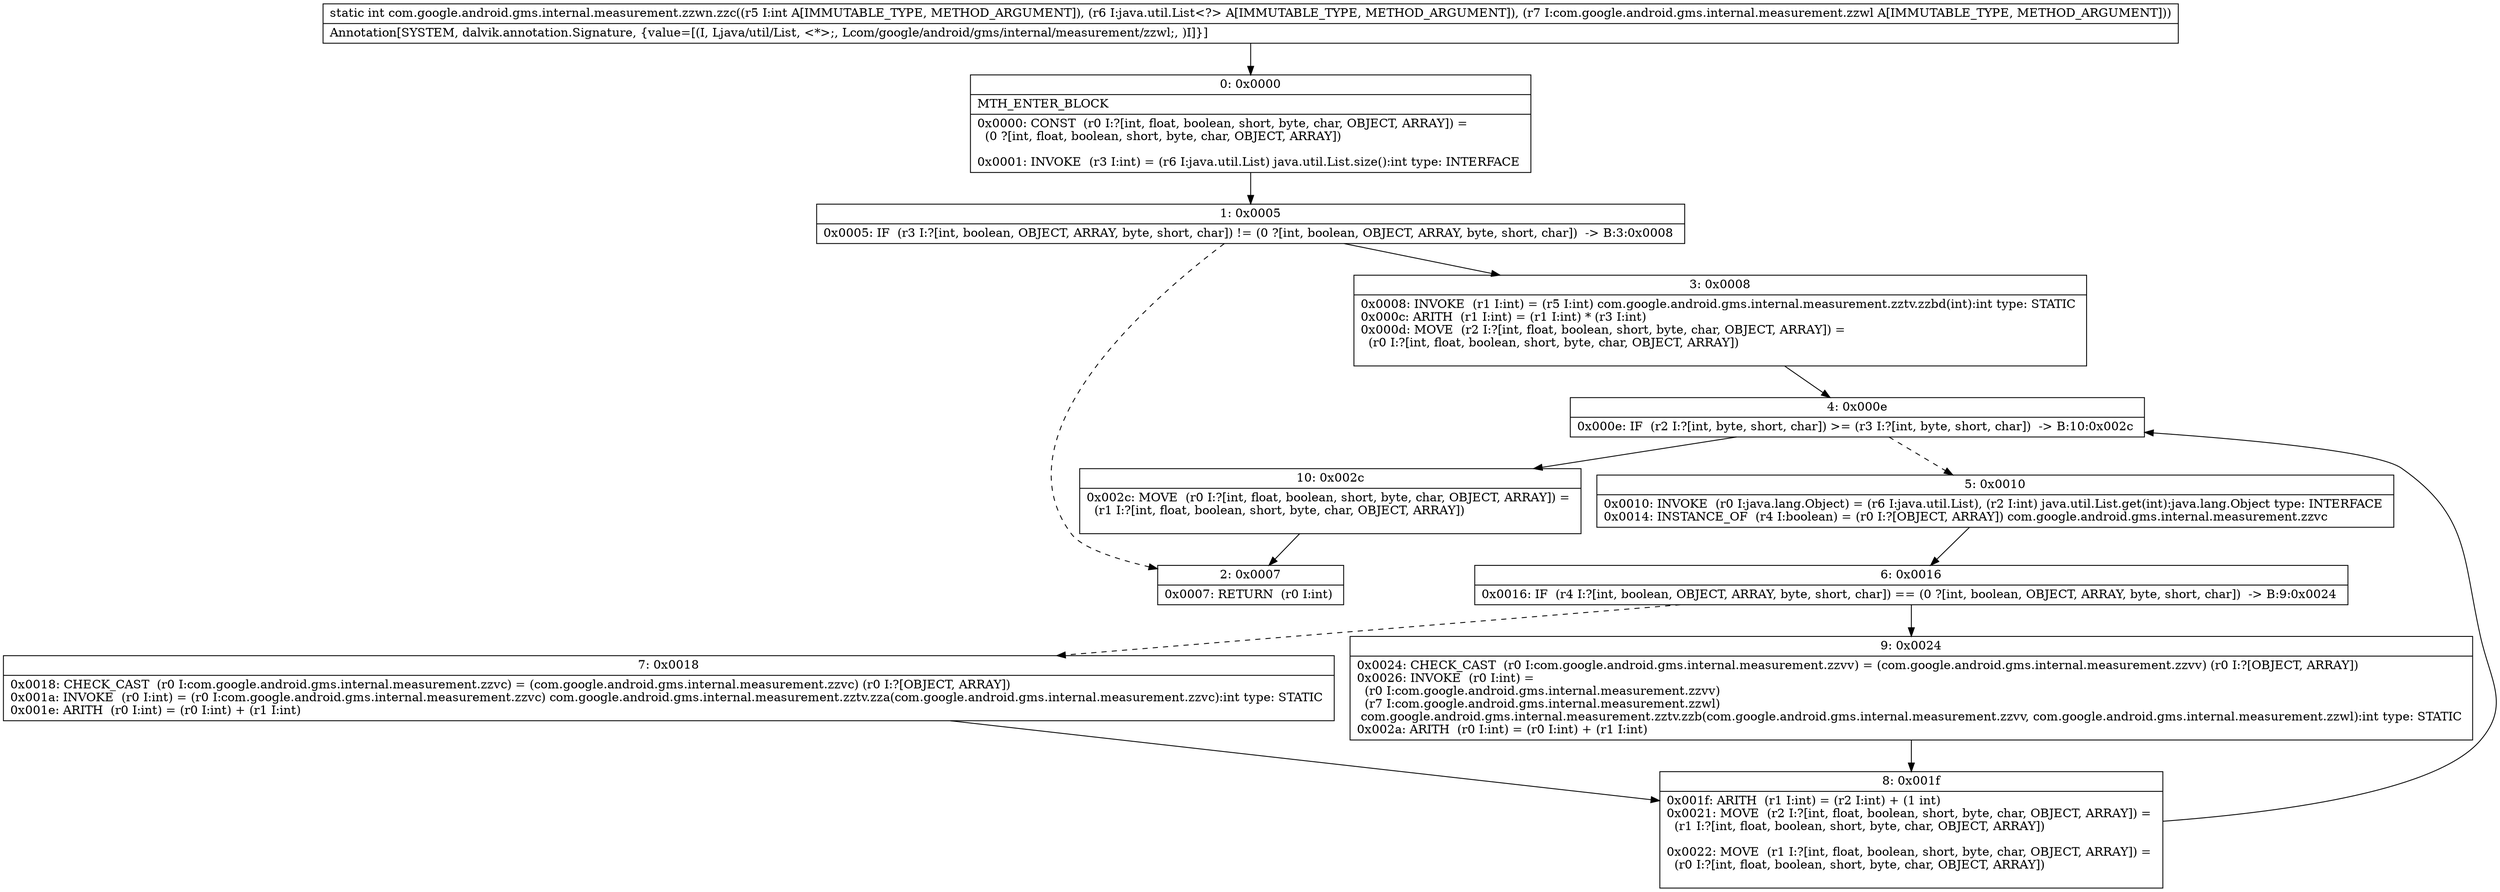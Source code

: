 digraph "CFG forcom.google.android.gms.internal.measurement.zzwn.zzc(ILjava\/util\/List;Lcom\/google\/android\/gms\/internal\/measurement\/zzwl;)I" {
Node_0 [shape=record,label="{0\:\ 0x0000|MTH_ENTER_BLOCK\l|0x0000: CONST  (r0 I:?[int, float, boolean, short, byte, char, OBJECT, ARRAY]) = \l  (0 ?[int, float, boolean, short, byte, char, OBJECT, ARRAY])\l \l0x0001: INVOKE  (r3 I:int) = (r6 I:java.util.List) java.util.List.size():int type: INTERFACE \l}"];
Node_1 [shape=record,label="{1\:\ 0x0005|0x0005: IF  (r3 I:?[int, boolean, OBJECT, ARRAY, byte, short, char]) != (0 ?[int, boolean, OBJECT, ARRAY, byte, short, char])  \-\> B:3:0x0008 \l}"];
Node_2 [shape=record,label="{2\:\ 0x0007|0x0007: RETURN  (r0 I:int) \l}"];
Node_3 [shape=record,label="{3\:\ 0x0008|0x0008: INVOKE  (r1 I:int) = (r5 I:int) com.google.android.gms.internal.measurement.zztv.zzbd(int):int type: STATIC \l0x000c: ARITH  (r1 I:int) = (r1 I:int) * (r3 I:int) \l0x000d: MOVE  (r2 I:?[int, float, boolean, short, byte, char, OBJECT, ARRAY]) = \l  (r0 I:?[int, float, boolean, short, byte, char, OBJECT, ARRAY])\l \l}"];
Node_4 [shape=record,label="{4\:\ 0x000e|0x000e: IF  (r2 I:?[int, byte, short, char]) \>= (r3 I:?[int, byte, short, char])  \-\> B:10:0x002c \l}"];
Node_5 [shape=record,label="{5\:\ 0x0010|0x0010: INVOKE  (r0 I:java.lang.Object) = (r6 I:java.util.List), (r2 I:int) java.util.List.get(int):java.lang.Object type: INTERFACE \l0x0014: INSTANCE_OF  (r4 I:boolean) = (r0 I:?[OBJECT, ARRAY]) com.google.android.gms.internal.measurement.zzvc \l}"];
Node_6 [shape=record,label="{6\:\ 0x0016|0x0016: IF  (r4 I:?[int, boolean, OBJECT, ARRAY, byte, short, char]) == (0 ?[int, boolean, OBJECT, ARRAY, byte, short, char])  \-\> B:9:0x0024 \l}"];
Node_7 [shape=record,label="{7\:\ 0x0018|0x0018: CHECK_CAST  (r0 I:com.google.android.gms.internal.measurement.zzvc) = (com.google.android.gms.internal.measurement.zzvc) (r0 I:?[OBJECT, ARRAY]) \l0x001a: INVOKE  (r0 I:int) = (r0 I:com.google.android.gms.internal.measurement.zzvc) com.google.android.gms.internal.measurement.zztv.zza(com.google.android.gms.internal.measurement.zzvc):int type: STATIC \l0x001e: ARITH  (r0 I:int) = (r0 I:int) + (r1 I:int) \l}"];
Node_8 [shape=record,label="{8\:\ 0x001f|0x001f: ARITH  (r1 I:int) = (r2 I:int) + (1 int) \l0x0021: MOVE  (r2 I:?[int, float, boolean, short, byte, char, OBJECT, ARRAY]) = \l  (r1 I:?[int, float, boolean, short, byte, char, OBJECT, ARRAY])\l \l0x0022: MOVE  (r1 I:?[int, float, boolean, short, byte, char, OBJECT, ARRAY]) = \l  (r0 I:?[int, float, boolean, short, byte, char, OBJECT, ARRAY])\l \l}"];
Node_9 [shape=record,label="{9\:\ 0x0024|0x0024: CHECK_CAST  (r0 I:com.google.android.gms.internal.measurement.zzvv) = (com.google.android.gms.internal.measurement.zzvv) (r0 I:?[OBJECT, ARRAY]) \l0x0026: INVOKE  (r0 I:int) = \l  (r0 I:com.google.android.gms.internal.measurement.zzvv)\l  (r7 I:com.google.android.gms.internal.measurement.zzwl)\l com.google.android.gms.internal.measurement.zztv.zzb(com.google.android.gms.internal.measurement.zzvv, com.google.android.gms.internal.measurement.zzwl):int type: STATIC \l0x002a: ARITH  (r0 I:int) = (r0 I:int) + (r1 I:int) \l}"];
Node_10 [shape=record,label="{10\:\ 0x002c|0x002c: MOVE  (r0 I:?[int, float, boolean, short, byte, char, OBJECT, ARRAY]) = \l  (r1 I:?[int, float, boolean, short, byte, char, OBJECT, ARRAY])\l \l}"];
MethodNode[shape=record,label="{static int com.google.android.gms.internal.measurement.zzwn.zzc((r5 I:int A[IMMUTABLE_TYPE, METHOD_ARGUMENT]), (r6 I:java.util.List\<?\> A[IMMUTABLE_TYPE, METHOD_ARGUMENT]), (r7 I:com.google.android.gms.internal.measurement.zzwl A[IMMUTABLE_TYPE, METHOD_ARGUMENT]))  | Annotation[SYSTEM, dalvik.annotation.Signature, \{value=[(I, Ljava\/util\/List, \<*\>;, Lcom\/google\/android\/gms\/internal\/measurement\/zzwl;, )I]\}]\l}"];
MethodNode -> Node_0;
Node_0 -> Node_1;
Node_1 -> Node_2[style=dashed];
Node_1 -> Node_3;
Node_3 -> Node_4;
Node_4 -> Node_5[style=dashed];
Node_4 -> Node_10;
Node_5 -> Node_6;
Node_6 -> Node_7[style=dashed];
Node_6 -> Node_9;
Node_7 -> Node_8;
Node_8 -> Node_4;
Node_9 -> Node_8;
Node_10 -> Node_2;
}

